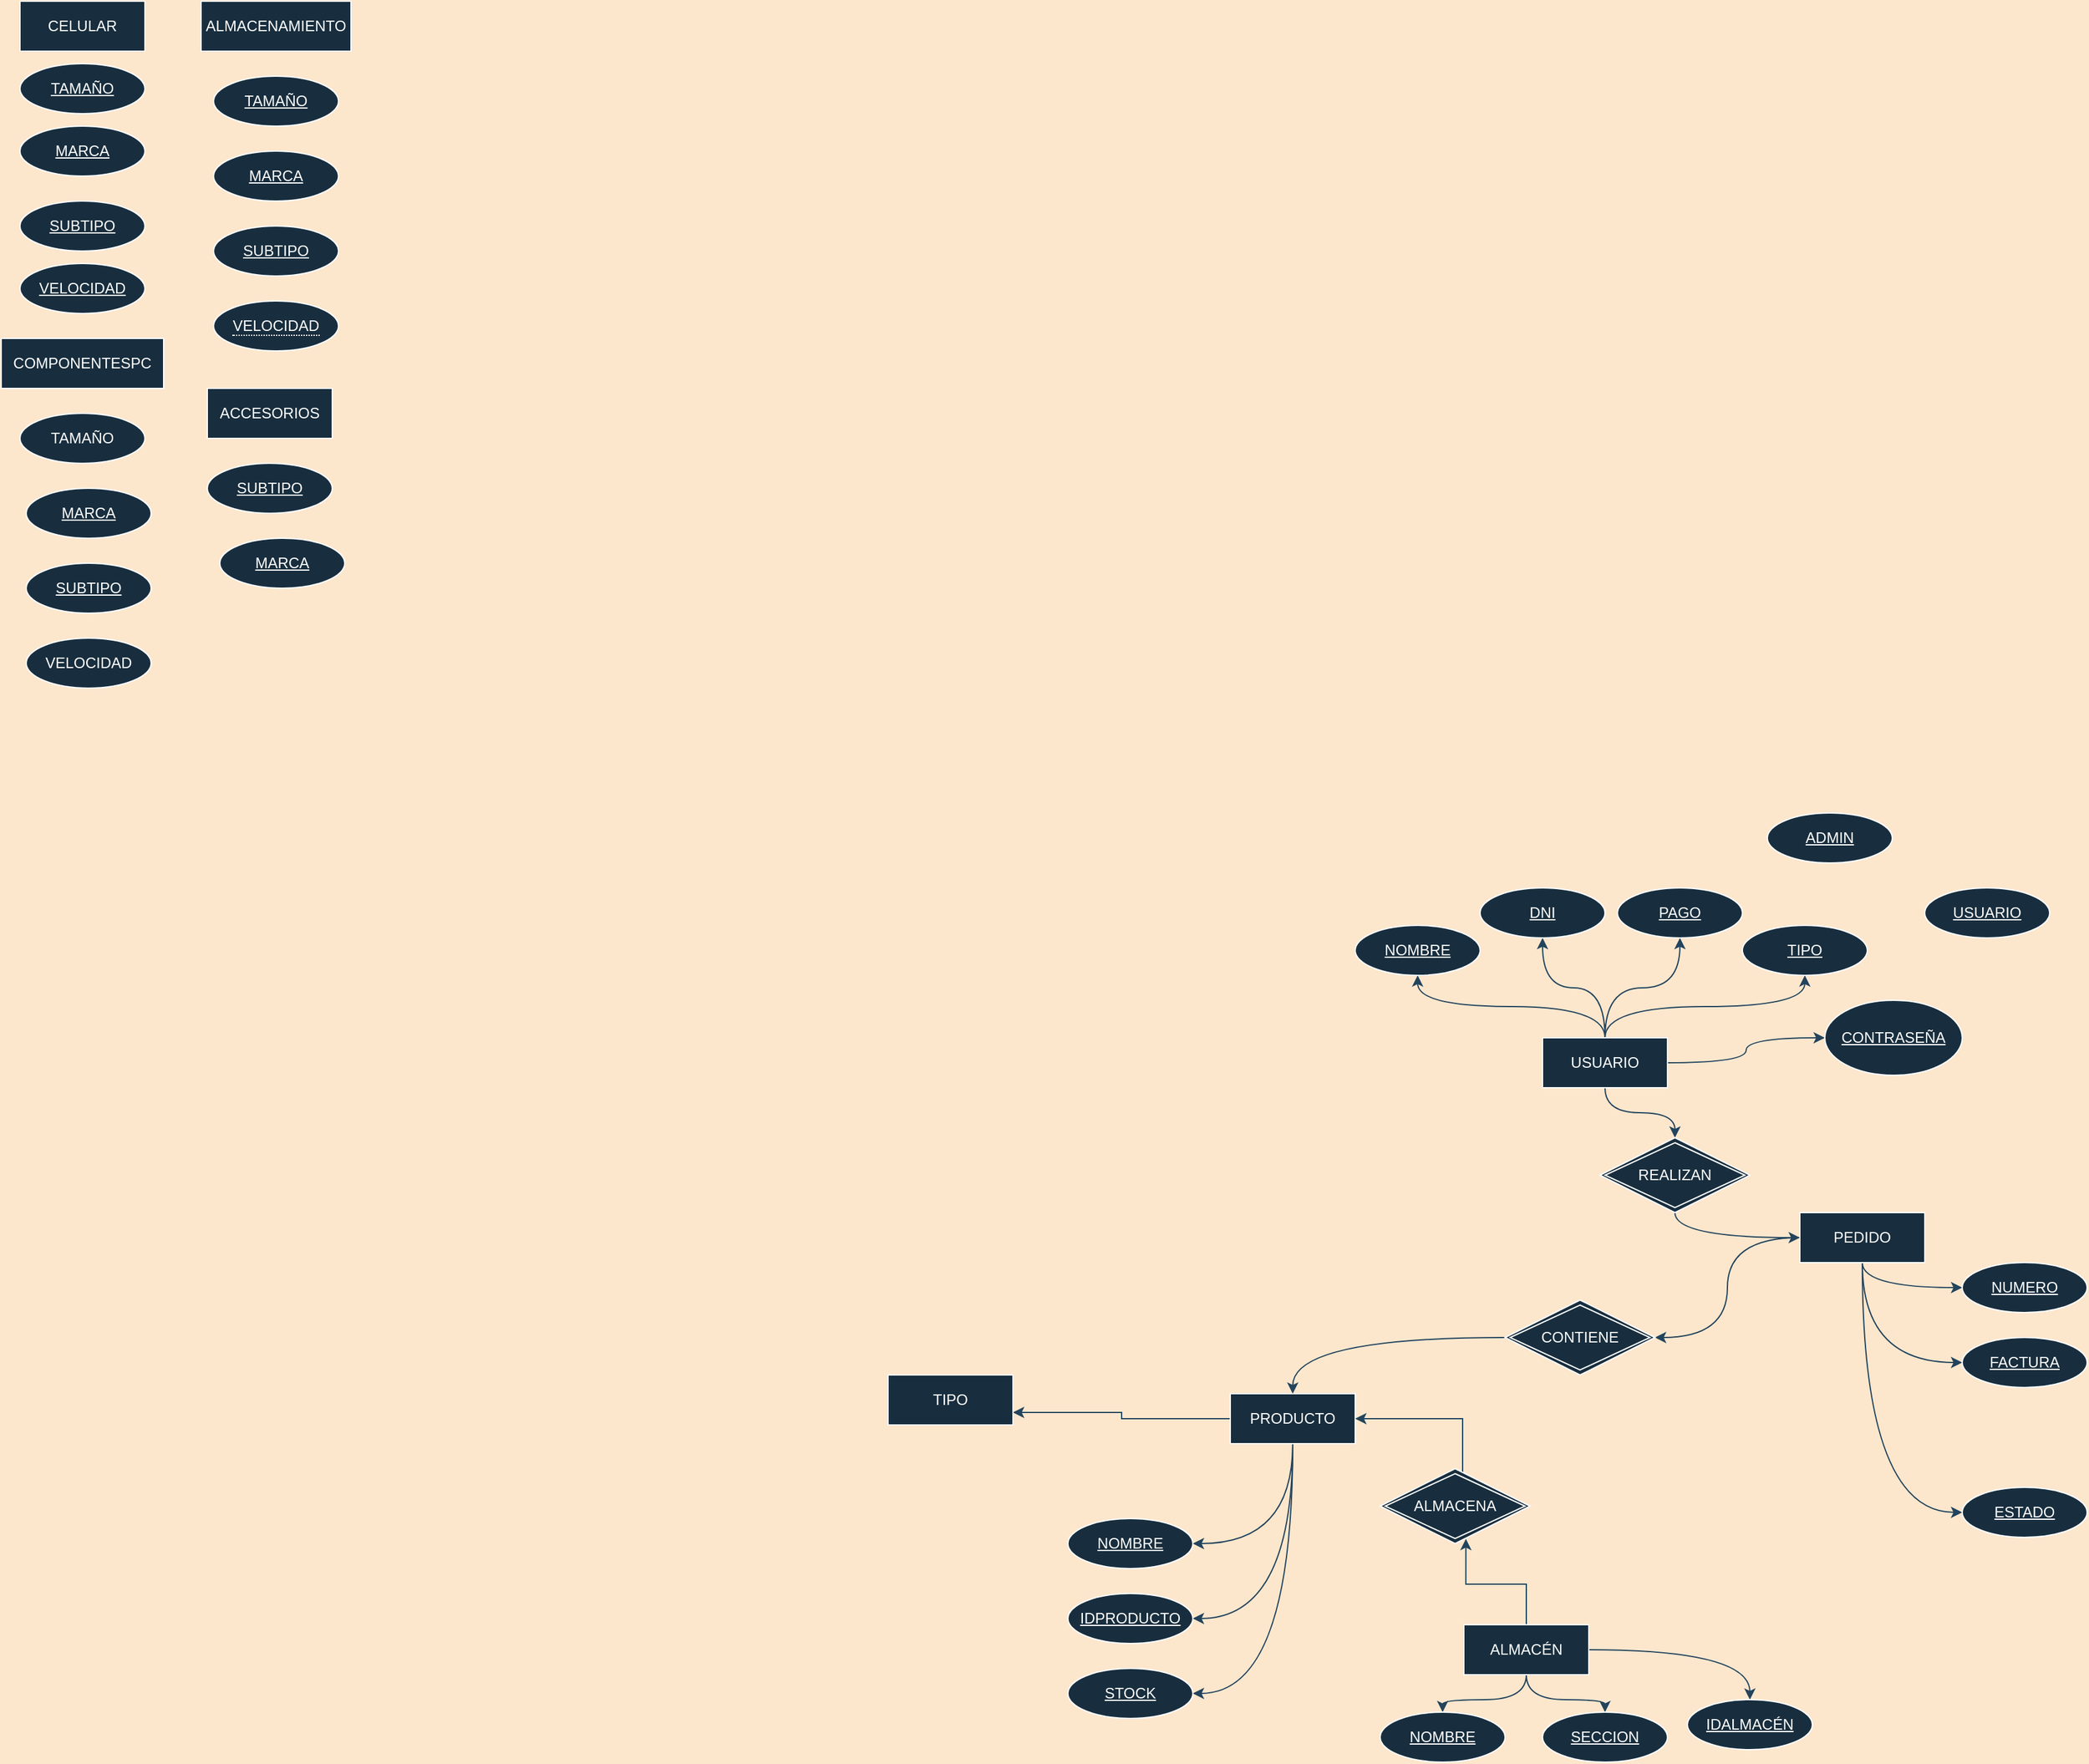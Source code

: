 <mxfile version="21.2.1" type="device">
  <diagram id="4J9Odv1D1_G9fiF6oLGb" name="Página-1">
    <mxGraphModel dx="4434" dy="3465" grid="1" gridSize="10" guides="1" tooltips="1" connect="1" arrows="1" fold="1" page="1" pageScale="1" pageWidth="3300" pageHeight="2339" background="#FCE7CD" math="0" shadow="0">
      <root>
        <mxCell id="0" />
        <mxCell id="1" parent="0" />
        <mxCell id="fo03Ym0XJVlhR6ltOmYm-57" style="edgeStyle=orthogonalEdgeStyle;rounded=0;orthogonalLoop=1;jettySize=auto;html=1;exitX=0.5;exitY=1;exitDx=0;exitDy=0;entryX=1;entryY=0.5;entryDx=0;entryDy=0;strokeColor=#23445D;curved=1;labelBackgroundColor=none;fontColor=default;" parent="1" source="fo03Ym0XJVlhR6ltOmYm-1" target="fo03Ym0XJVlhR6ltOmYm-29" edge="1">
          <mxGeometry relative="1" as="geometry" />
        </mxCell>
        <mxCell id="fo03Ym0XJVlhR6ltOmYm-58" style="edgeStyle=orthogonalEdgeStyle;rounded=0;orthogonalLoop=1;jettySize=auto;html=1;exitX=0.5;exitY=1;exitDx=0;exitDy=0;entryX=1;entryY=0.5;entryDx=0;entryDy=0;strokeColor=#23445D;curved=1;labelBackgroundColor=none;fontColor=default;" parent="1" source="fo03Ym0XJVlhR6ltOmYm-1" target="fo03Ym0XJVlhR6ltOmYm-25" edge="1">
          <mxGeometry relative="1" as="geometry" />
        </mxCell>
        <mxCell id="fo03Ym0XJVlhR6ltOmYm-59" style="edgeStyle=orthogonalEdgeStyle;rounded=0;orthogonalLoop=1;jettySize=auto;html=1;exitX=0.5;exitY=1;exitDx=0;exitDy=0;entryX=1;entryY=0.5;entryDx=0;entryDy=0;strokeColor=#23445D;curved=1;labelBackgroundColor=none;fontColor=default;" parent="1" source="fo03Ym0XJVlhR6ltOmYm-1" target="fo03Ym0XJVlhR6ltOmYm-27" edge="1">
          <mxGeometry relative="1" as="geometry" />
        </mxCell>
        <mxCell id="fR3uCbkrfoc3JrEml8d2-14" style="edgeStyle=orthogonalEdgeStyle;rounded=0;orthogonalLoop=1;jettySize=auto;html=1;entryX=1;entryY=0.75;entryDx=0;entryDy=0;strokeColor=#23445D;" edge="1" parent="1" source="fo03Ym0XJVlhR6ltOmYm-1" target="fR3uCbkrfoc3JrEml8d2-12">
          <mxGeometry relative="1" as="geometry" />
        </mxCell>
        <mxCell id="fo03Ym0XJVlhR6ltOmYm-1" value="PRODUCTO" style="whiteSpace=wrap;html=1;align=center;fillColor=#182E3E;strokeColor=#FFFFFF;fontColor=#FFFFFF;labelBackgroundColor=none;" parent="1" vertex="1">
          <mxGeometry x="614" y="565" width="100" height="40" as="geometry" />
        </mxCell>
        <mxCell id="fo03Ym0XJVlhR6ltOmYm-50" style="edgeStyle=orthogonalEdgeStyle;rounded=0;orthogonalLoop=1;jettySize=auto;html=1;exitX=0.5;exitY=1;exitDx=0;exitDy=0;entryX=0.5;entryY=0;entryDx=0;entryDy=0;strokeColor=#23445D;curved=1;labelBackgroundColor=none;fontColor=default;" parent="1" source="fo03Ym0XJVlhR6ltOmYm-2" target="fo03Ym0XJVlhR6ltOmYm-30" edge="1">
          <mxGeometry relative="1" as="geometry" />
        </mxCell>
        <mxCell id="fo03Ym0XJVlhR6ltOmYm-51" style="edgeStyle=orthogonalEdgeStyle;rounded=0;orthogonalLoop=1;jettySize=auto;html=1;exitX=0.5;exitY=1;exitDx=0;exitDy=0;entryX=0.5;entryY=0;entryDx=0;entryDy=0;strokeColor=#23445D;curved=1;labelBackgroundColor=none;fontColor=default;" parent="1" source="fo03Ym0XJVlhR6ltOmYm-2" target="fo03Ym0XJVlhR6ltOmYm-34" edge="1">
          <mxGeometry relative="1" as="geometry" />
        </mxCell>
        <mxCell id="fR3uCbkrfoc3JrEml8d2-2" style="edgeStyle=orthogonalEdgeStyle;rounded=0;orthogonalLoop=1;jettySize=auto;html=1;entryX=0.572;entryY=0.937;entryDx=0;entryDy=0;entryPerimeter=0;labelBackgroundColor=none;strokeColor=#23445D;fontColor=default;" edge="1" parent="1" source="fo03Ym0XJVlhR6ltOmYm-2" target="fo03Ym0XJVlhR6ltOmYm-64">
          <mxGeometry relative="1" as="geometry" />
        </mxCell>
        <mxCell id="fR3uCbkrfoc3JrEml8d2-9" style="edgeStyle=orthogonalEdgeStyle;rounded=0;orthogonalLoop=1;jettySize=auto;html=1;strokeColor=#23445D;curved=1;" edge="1" parent="1" source="fo03Ym0XJVlhR6ltOmYm-2" target="fR3uCbkrfoc3JrEml8d2-8">
          <mxGeometry relative="1" as="geometry" />
        </mxCell>
        <mxCell id="fo03Ym0XJVlhR6ltOmYm-2" value="ALMACÉN" style="whiteSpace=wrap;html=1;align=center;fillColor=#182E3E;strokeColor=#FFFFFF;fontColor=#FFFFFF;labelBackgroundColor=none;" parent="1" vertex="1">
          <mxGeometry x="801" y="750" width="100" height="40" as="geometry" />
        </mxCell>
        <mxCell id="fo03Ym0XJVlhR6ltOmYm-52" style="edgeStyle=orthogonalEdgeStyle;rounded=0;orthogonalLoop=1;jettySize=auto;html=1;exitX=0.5;exitY=1;exitDx=0;exitDy=0;entryX=0;entryY=0.5;entryDx=0;entryDy=0;strokeColor=#23445D;curved=1;labelBackgroundColor=none;fontColor=default;" parent="1" source="fo03Ym0XJVlhR6ltOmYm-3" target="fo03Ym0XJVlhR6ltOmYm-36" edge="1">
          <mxGeometry relative="1" as="geometry" />
        </mxCell>
        <mxCell id="fo03Ym0XJVlhR6ltOmYm-53" style="edgeStyle=orthogonalEdgeStyle;rounded=0;orthogonalLoop=1;jettySize=auto;html=1;exitX=0.5;exitY=1;exitDx=0;exitDy=0;entryX=0;entryY=0.5;entryDx=0;entryDy=0;strokeColor=#23445D;curved=1;labelBackgroundColor=none;fontColor=default;" parent="1" source="fo03Ym0XJVlhR6ltOmYm-3" target="fo03Ym0XJVlhR6ltOmYm-35" edge="1">
          <mxGeometry relative="1" as="geometry" />
        </mxCell>
        <mxCell id="fo03Ym0XJVlhR6ltOmYm-55" style="edgeStyle=orthogonalEdgeStyle;rounded=0;orthogonalLoop=1;jettySize=auto;html=1;exitX=0.5;exitY=1;exitDx=0;exitDy=0;entryX=0;entryY=0.5;entryDx=0;entryDy=0;strokeColor=#23445D;curved=1;labelBackgroundColor=none;fontColor=default;" parent="1" source="fo03Ym0XJVlhR6ltOmYm-3" target="fo03Ym0XJVlhR6ltOmYm-49" edge="1">
          <mxGeometry relative="1" as="geometry" />
        </mxCell>
        <mxCell id="fo03Ym0XJVlhR6ltOmYm-73" style="edgeStyle=orthogonalEdgeStyle;curved=1;rounded=0;orthogonalLoop=1;jettySize=auto;html=1;exitX=0;exitY=0.5;exitDx=0;exitDy=0;entryX=1;entryY=0.5;entryDx=0;entryDy=0;strokeColor=#23445D;labelBackgroundColor=none;fontColor=default;" parent="1" source="fo03Ym0XJVlhR6ltOmYm-3" target="fo03Ym0XJVlhR6ltOmYm-72" edge="1">
          <mxGeometry relative="1" as="geometry" />
        </mxCell>
        <mxCell id="fo03Ym0XJVlhR6ltOmYm-3" value="PEDIDO" style="whiteSpace=wrap;html=1;align=center;fillColor=#182E3E;strokeColor=#FFFFFF;fontColor=#FFFFFF;labelBackgroundColor=none;" parent="1" vertex="1">
          <mxGeometry x="1070" y="420" width="100" height="40" as="geometry" />
        </mxCell>
        <mxCell id="fo03Ym0XJVlhR6ltOmYm-60" style="edgeStyle=orthogonalEdgeStyle;curved=1;rounded=0;orthogonalLoop=1;jettySize=auto;html=1;exitX=0.5;exitY=0;exitDx=0;exitDy=0;entryX=0.5;entryY=1;entryDx=0;entryDy=0;strokeColor=#23445D;labelBackgroundColor=none;fontColor=default;" parent="1" source="fo03Ym0XJVlhR6ltOmYm-5" target="fo03Ym0XJVlhR6ltOmYm-38" edge="1">
          <mxGeometry relative="1" as="geometry" />
        </mxCell>
        <mxCell id="fo03Ym0XJVlhR6ltOmYm-61" style="edgeStyle=orthogonalEdgeStyle;curved=1;rounded=0;orthogonalLoop=1;jettySize=auto;html=1;exitX=0.5;exitY=0;exitDx=0;exitDy=0;entryX=0.5;entryY=1;entryDx=0;entryDy=0;strokeColor=#23445D;labelBackgroundColor=none;fontColor=default;" parent="1" source="fo03Ym0XJVlhR6ltOmYm-5" target="fo03Ym0XJVlhR6ltOmYm-39" edge="1">
          <mxGeometry relative="1" as="geometry" />
        </mxCell>
        <mxCell id="fo03Ym0XJVlhR6ltOmYm-62" style="edgeStyle=orthogonalEdgeStyle;curved=1;rounded=0;orthogonalLoop=1;jettySize=auto;html=1;exitX=0.5;exitY=0;exitDx=0;exitDy=0;entryX=0.5;entryY=1;entryDx=0;entryDy=0;strokeColor=#23445D;labelBackgroundColor=none;fontColor=default;" parent="1" source="fo03Ym0XJVlhR6ltOmYm-5" target="fo03Ym0XJVlhR6ltOmYm-40" edge="1">
          <mxGeometry relative="1" as="geometry" />
        </mxCell>
        <mxCell id="fo03Ym0XJVlhR6ltOmYm-63" style="edgeStyle=orthogonalEdgeStyle;curved=1;rounded=0;orthogonalLoop=1;jettySize=auto;html=1;exitX=0.5;exitY=0;exitDx=0;exitDy=0;entryX=0.5;entryY=1;entryDx=0;entryDy=0;strokeColor=#23445D;labelBackgroundColor=none;fontColor=default;" parent="1" source="fo03Ym0XJVlhR6ltOmYm-5" target="fo03Ym0XJVlhR6ltOmYm-41" edge="1">
          <mxGeometry relative="1" as="geometry" />
        </mxCell>
        <mxCell id="fo03Ym0XJVlhR6ltOmYm-68" style="edgeStyle=orthogonalEdgeStyle;curved=1;rounded=0;orthogonalLoop=1;jettySize=auto;html=1;exitX=0.5;exitY=1;exitDx=0;exitDy=0;entryX=0.5;entryY=0;entryDx=0;entryDy=0;strokeColor=#23445D;labelBackgroundColor=none;fontColor=default;" parent="1" source="fo03Ym0XJVlhR6ltOmYm-5" target="fo03Ym0XJVlhR6ltOmYm-67" edge="1">
          <mxGeometry relative="1" as="geometry" />
        </mxCell>
        <mxCell id="fR3uCbkrfoc3JrEml8d2-4" style="edgeStyle=orthogonalEdgeStyle;rounded=0;orthogonalLoop=1;jettySize=auto;html=1;curved=1;labelBackgroundColor=none;strokeColor=#23445D;fontColor=default;" edge="1" parent="1" source="fo03Ym0XJVlhR6ltOmYm-5" target="fR3uCbkrfoc3JrEml8d2-5">
          <mxGeometry relative="1" as="geometry">
            <mxPoint x="1150" y="280" as="targetPoint" />
          </mxGeometry>
        </mxCell>
        <mxCell id="fo03Ym0XJVlhR6ltOmYm-5" value="USUARIO" style="whiteSpace=wrap;html=1;align=center;fillColor=#182E3E;strokeColor=#FFFFFF;fontColor=#FFFFFF;labelBackgroundColor=none;" parent="1" vertex="1">
          <mxGeometry x="864" y="280" width="100" height="40" as="geometry" />
        </mxCell>
        <mxCell id="fo03Ym0XJVlhR6ltOmYm-6" value="CELULAR" style="whiteSpace=wrap;html=1;align=center;fillColor=#182E3E;strokeColor=#FFFFFF;fontColor=#FFFFFF;labelBackgroundColor=none;" parent="1" vertex="1">
          <mxGeometry x="-355" y="-550" width="100" height="40" as="geometry" />
        </mxCell>
        <mxCell id="fo03Ym0XJVlhR6ltOmYm-11" value="ACCESORIOS" style="whiteSpace=wrap;html=1;align=center;fillColor=#182E3E;strokeColor=#FFFFFF;fontColor=#FFFFFF;labelBackgroundColor=none;" parent="1" vertex="1">
          <mxGeometry x="-205" y="-240" width="100" height="40" as="geometry" />
        </mxCell>
        <mxCell id="fo03Ym0XJVlhR6ltOmYm-15" value="TAMAÑO" style="ellipse;whiteSpace=wrap;html=1;align=center;fillColor=#182E3E;strokeColor=#FFFFFF;fontColor=#FFFFFF;labelBackgroundColor=none;" parent="1" vertex="1">
          <mxGeometry x="-355" y="-220" width="100" height="40" as="geometry" />
        </mxCell>
        <mxCell id="fo03Ym0XJVlhR6ltOmYm-16" value="VELOCIDAD" style="ellipse;whiteSpace=wrap;html=1;align=center;fillColor=#182E3E;strokeColor=#FFFFFF;fontColor=#FFFFFF;labelBackgroundColor=none;" parent="1" vertex="1">
          <mxGeometry x="-350" y="-40" width="100" height="40" as="geometry" />
        </mxCell>
        <mxCell id="fo03Ym0XJVlhR6ltOmYm-17" value="TAMAÑO" style="ellipse;whiteSpace=wrap;html=1;align=center;fontStyle=4;fillColor=#182E3E;strokeColor=#FFFFFF;fontColor=#FFFFFF;labelBackgroundColor=none;" parent="1" vertex="1">
          <mxGeometry x="-200" y="-490" width="100" height="40" as="geometry" />
        </mxCell>
        <mxCell id="fo03Ym0XJVlhR6ltOmYm-18" value="MARCA" style="ellipse;whiteSpace=wrap;html=1;align=center;fontStyle=4;fillColor=#182E3E;strokeColor=#FFFFFF;fontColor=#FFFFFF;labelBackgroundColor=none;" parent="1" vertex="1">
          <mxGeometry x="-350" y="-160" width="100" height="40" as="geometry" />
        </mxCell>
        <mxCell id="fo03Ym0XJVlhR6ltOmYm-19" value="SUBTIPO" style="ellipse;whiteSpace=wrap;html=1;align=center;fontStyle=4;fillColor=#182E3E;strokeColor=#FFFFFF;fontColor=#FFFFFF;labelBackgroundColor=none;" parent="1" vertex="1">
          <mxGeometry x="-205" y="-180" width="100" height="40" as="geometry" />
        </mxCell>
        <mxCell id="fo03Ym0XJVlhR6ltOmYm-20" value="SUBTIPO" style="ellipse;whiteSpace=wrap;html=1;align=center;fontStyle=4;fillColor=#182E3E;strokeColor=#FFFFFF;fontColor=#FFFFFF;labelBackgroundColor=none;" parent="1" vertex="1">
          <mxGeometry x="-200" y="-370" width="100" height="40" as="geometry" />
        </mxCell>
        <mxCell id="fo03Ym0XJVlhR6ltOmYm-21" value="&lt;span style=&quot;border-bottom: 1px dotted&quot;&gt;VELOCIDAD&lt;/span&gt;" style="ellipse;whiteSpace=wrap;html=1;align=center;fillColor=#182E3E;strokeColor=#FFFFFF;fontColor=#FFFFFF;labelBackgroundColor=none;" parent="1" vertex="1">
          <mxGeometry x="-200" y="-310" width="100" height="40" as="geometry" />
        </mxCell>
        <mxCell id="fo03Ym0XJVlhR6ltOmYm-22" value="MARCA" style="ellipse;whiteSpace=wrap;html=1;align=center;fontStyle=4;fillColor=#182E3E;strokeColor=#FFFFFF;fontColor=#FFFFFF;labelBackgroundColor=none;" parent="1" vertex="1">
          <mxGeometry x="-200" y="-430" width="100" height="40" as="geometry" />
        </mxCell>
        <mxCell id="fo03Ym0XJVlhR6ltOmYm-23" value="SUBTIPO" style="ellipse;whiteSpace=wrap;html=1;align=center;fontStyle=4;fillColor=#182E3E;strokeColor=#FFFFFF;fontColor=#FFFFFF;labelBackgroundColor=none;" parent="1" vertex="1">
          <mxGeometry x="-350" y="-100" width="100" height="40" as="geometry" />
        </mxCell>
        <mxCell id="fo03Ym0XJVlhR6ltOmYm-24" value="MARCA" style="ellipse;whiteSpace=wrap;html=1;align=center;fontStyle=4;fillColor=#182E3E;strokeColor=#FFFFFF;fontColor=#FFFFFF;labelBackgroundColor=none;" parent="1" vertex="1">
          <mxGeometry x="-195" y="-120" width="100" height="40" as="geometry" />
        </mxCell>
        <mxCell id="fo03Ym0XJVlhR6ltOmYm-25" value="IDPRODUCTO" style="ellipse;whiteSpace=wrap;html=1;align=center;fontStyle=4;fillColor=#182E3E;strokeColor=#FFFFFF;fontColor=#FFFFFF;labelBackgroundColor=none;" parent="1" vertex="1">
          <mxGeometry x="484" y="725" width="100" height="40" as="geometry" />
        </mxCell>
        <mxCell id="fo03Ym0XJVlhR6ltOmYm-26" value="ALMACENAMIENTO" style="whiteSpace=wrap;html=1;align=center;fillColor=#182E3E;strokeColor=#FFFFFF;fontColor=#FFFFFF;labelBackgroundColor=none;" parent="1" vertex="1">
          <mxGeometry x="-210" y="-550" width="120" height="40" as="geometry" />
        </mxCell>
        <mxCell id="fo03Ym0XJVlhR6ltOmYm-27" value="STOCK" style="ellipse;whiteSpace=wrap;html=1;align=center;fontStyle=4;fillColor=#182E3E;strokeColor=#FFFFFF;fontColor=#FFFFFF;labelBackgroundColor=none;" parent="1" vertex="1">
          <mxGeometry x="484" y="785" width="100" height="40" as="geometry" />
        </mxCell>
        <mxCell id="fo03Ym0XJVlhR6ltOmYm-29" value="NOMBRE" style="ellipse;whiteSpace=wrap;html=1;align=center;fontStyle=4;fillColor=#182E3E;strokeColor=#FFFFFF;fontColor=#FFFFFF;labelBackgroundColor=none;" parent="1" vertex="1">
          <mxGeometry x="484" y="665" width="100" height="40" as="geometry" />
        </mxCell>
        <mxCell id="fo03Ym0XJVlhR6ltOmYm-30" value="NOMBRE" style="ellipse;whiteSpace=wrap;html=1;align=center;fontStyle=4;fillColor=#182E3E;strokeColor=#FFFFFF;fontColor=#FFFFFF;labelBackgroundColor=none;" parent="1" vertex="1">
          <mxGeometry x="734" y="820" width="100" height="40" as="geometry" />
        </mxCell>
        <mxCell id="fo03Ym0XJVlhR6ltOmYm-31" value="COMPONENTESPC" style="whiteSpace=wrap;html=1;align=center;fillColor=#182E3E;strokeColor=#FFFFFF;fontColor=#FFFFFF;labelBackgroundColor=none;" parent="1" vertex="1">
          <mxGeometry x="-370" y="-280" width="130" height="40" as="geometry" />
        </mxCell>
        <mxCell id="fo03Ym0XJVlhR6ltOmYm-34" value="SECCION" style="ellipse;whiteSpace=wrap;html=1;align=center;fontStyle=4;fillColor=#182E3E;strokeColor=#FFFFFF;fontColor=#FFFFFF;labelBackgroundColor=none;" parent="1" vertex="1">
          <mxGeometry x="864" y="820" width="100" height="40" as="geometry" />
        </mxCell>
        <mxCell id="fo03Ym0XJVlhR6ltOmYm-35" value="FACTURA" style="ellipse;whiteSpace=wrap;html=1;align=center;fontStyle=4;fillColor=#182E3E;strokeColor=#FFFFFF;fontColor=#FFFFFF;labelBackgroundColor=none;" parent="1" vertex="1">
          <mxGeometry x="1200" y="520" width="100" height="40" as="geometry" />
        </mxCell>
        <mxCell id="fo03Ym0XJVlhR6ltOmYm-36" value="NUMERO" style="ellipse;whiteSpace=wrap;html=1;align=center;fontStyle=4;fillColor=#182E3E;strokeColor=#FFFFFF;fontColor=#FFFFFF;labelBackgroundColor=none;" parent="1" vertex="1">
          <mxGeometry x="1200" y="460" width="100" height="40" as="geometry" />
        </mxCell>
        <mxCell id="fo03Ym0XJVlhR6ltOmYm-38" value="NOMBRE" style="ellipse;whiteSpace=wrap;html=1;align=center;fontStyle=4;fillColor=#182E3E;strokeColor=#FFFFFF;fontColor=#FFFFFF;labelBackgroundColor=none;" parent="1" vertex="1">
          <mxGeometry x="714" y="190" width="100" height="40" as="geometry" />
        </mxCell>
        <mxCell id="fo03Ym0XJVlhR6ltOmYm-39" value="DNI" style="ellipse;whiteSpace=wrap;html=1;align=center;fontStyle=4;fillColor=#182E3E;strokeColor=#FFFFFF;fontColor=#FFFFFF;labelBackgroundColor=none;" parent="1" vertex="1">
          <mxGeometry x="814" y="160" width="100" height="40" as="geometry" />
        </mxCell>
        <mxCell id="fo03Ym0XJVlhR6ltOmYm-40" value="PAGO" style="ellipse;whiteSpace=wrap;html=1;align=center;fontStyle=4;fillColor=#182E3E;strokeColor=#FFFFFF;fontColor=#FFFFFF;labelBackgroundColor=none;" parent="1" vertex="1">
          <mxGeometry x="924" y="160" width="100" height="40" as="geometry" />
        </mxCell>
        <mxCell id="fo03Ym0XJVlhR6ltOmYm-41" value="TIPO" style="ellipse;whiteSpace=wrap;html=1;align=center;fontStyle=4;fillColor=#182E3E;strokeColor=#FFFFFF;fontColor=#FFFFFF;labelBackgroundColor=none;" parent="1" vertex="1">
          <mxGeometry x="1024" y="190" width="100" height="40" as="geometry" />
        </mxCell>
        <mxCell id="fo03Ym0XJVlhR6ltOmYm-42" value="TAMAÑO" style="ellipse;whiteSpace=wrap;html=1;align=center;fontStyle=4;fillColor=#182E3E;strokeColor=#FFFFFF;fontColor=#FFFFFF;labelBackgroundColor=none;" parent="1" vertex="1">
          <mxGeometry x="-355" y="-500" width="100" height="40" as="geometry" />
        </mxCell>
        <mxCell id="fo03Ym0XJVlhR6ltOmYm-43" value="MARCA" style="ellipse;whiteSpace=wrap;html=1;align=center;fontStyle=4;fillColor=#182E3E;strokeColor=#FFFFFF;fontColor=#FFFFFF;labelBackgroundColor=none;" parent="1" vertex="1">
          <mxGeometry x="-355" y="-450" width="100" height="40" as="geometry" />
        </mxCell>
        <mxCell id="fo03Ym0XJVlhR6ltOmYm-47" value="VELOCIDAD" style="ellipse;whiteSpace=wrap;html=1;align=center;fontStyle=4;fillColor=#182E3E;strokeColor=#FFFFFF;fontColor=#FFFFFF;labelBackgroundColor=none;" parent="1" vertex="1">
          <mxGeometry x="-355" y="-340" width="100" height="40" as="geometry" />
        </mxCell>
        <mxCell id="fo03Ym0XJVlhR6ltOmYm-48" value="SUBTIPO" style="ellipse;whiteSpace=wrap;html=1;align=center;fontStyle=4;fillColor=#182E3E;strokeColor=#FFFFFF;fontColor=#FFFFFF;labelBackgroundColor=none;" parent="1" vertex="1">
          <mxGeometry x="-355" y="-390" width="100" height="40" as="geometry" />
        </mxCell>
        <mxCell id="fo03Ym0XJVlhR6ltOmYm-49" value="ESTADO" style="ellipse;whiteSpace=wrap;html=1;align=center;fontStyle=4;fillColor=#182E3E;strokeColor=#FFFFFF;fontColor=#FFFFFF;labelBackgroundColor=none;" parent="1" vertex="1">
          <mxGeometry x="1200" y="640" width="100" height="40" as="geometry" />
        </mxCell>
        <mxCell id="fR3uCbkrfoc3JrEml8d2-3" style="edgeStyle=orthogonalEdgeStyle;rounded=0;orthogonalLoop=1;jettySize=auto;html=1;entryX=1;entryY=0.5;entryDx=0;entryDy=0;labelBackgroundColor=none;strokeColor=#23445D;fontColor=default;" edge="1" parent="1" source="fo03Ym0XJVlhR6ltOmYm-64" target="fo03Ym0XJVlhR6ltOmYm-1">
          <mxGeometry relative="1" as="geometry">
            <Array as="points">
              <mxPoint x="800" y="585" />
            </Array>
          </mxGeometry>
        </mxCell>
        <mxCell id="fo03Ym0XJVlhR6ltOmYm-64" value="ALMACENA" style="shape=rhombus;double=1;perimeter=rhombusPerimeter;whiteSpace=wrap;html=1;align=center;strokeColor=#FFFFFF;fontColor=#FFFFFF;fillColor=#182E3E;labelBackgroundColor=none;" parent="1" vertex="1">
          <mxGeometry x="734" y="625" width="120" height="60" as="geometry" />
        </mxCell>
        <mxCell id="fo03Ym0XJVlhR6ltOmYm-69" style="edgeStyle=orthogonalEdgeStyle;curved=1;rounded=0;orthogonalLoop=1;jettySize=auto;html=1;exitX=0.5;exitY=1;exitDx=0;exitDy=0;entryX=0;entryY=0.5;entryDx=0;entryDy=0;strokeColor=#23445D;labelBackgroundColor=none;fontColor=default;" parent="1" source="fo03Ym0XJVlhR6ltOmYm-67" target="fo03Ym0XJVlhR6ltOmYm-3" edge="1">
          <mxGeometry relative="1" as="geometry" />
        </mxCell>
        <mxCell id="fo03Ym0XJVlhR6ltOmYm-67" value="REALIZAN" style="shape=rhombus;double=1;perimeter=rhombusPerimeter;whiteSpace=wrap;html=1;align=center;strokeColor=#FFFFFF;fontColor=#FFFFFF;fillColor=#182E3E;labelBackgroundColor=none;" parent="1" vertex="1">
          <mxGeometry x="910" y="360" width="120" height="60" as="geometry" />
        </mxCell>
        <mxCell id="fo03Ym0XJVlhR6ltOmYm-74" style="edgeStyle=orthogonalEdgeStyle;curved=1;rounded=0;orthogonalLoop=1;jettySize=auto;html=1;exitX=0;exitY=0.5;exitDx=0;exitDy=0;entryX=0.5;entryY=0;entryDx=0;entryDy=0;strokeColor=#23445D;labelBackgroundColor=none;fontColor=default;" parent="1" source="fo03Ym0XJVlhR6ltOmYm-72" target="fo03Ym0XJVlhR6ltOmYm-1" edge="1">
          <mxGeometry relative="1" as="geometry" />
        </mxCell>
        <mxCell id="fo03Ym0XJVlhR6ltOmYm-72" value="CONTIENE" style="shape=rhombus;double=1;perimeter=rhombusPerimeter;whiteSpace=wrap;html=1;align=center;strokeColor=#FFFFFF;fontColor=#FFFFFF;fillColor=#182E3E;labelBackgroundColor=none;" parent="1" vertex="1">
          <mxGeometry x="834" y="490" width="120" height="60" as="geometry" />
        </mxCell>
        <mxCell id="fR3uCbkrfoc3JrEml8d2-5" value="CONTRASEÑA" style="ellipse;whiteSpace=wrap;html=1;align=center;fontStyle=4;fillColor=#182E3E;strokeColor=#FFFFFF;fontColor=#FFFFFF;labelBackgroundColor=none;" vertex="1" parent="1">
          <mxGeometry x="1090" y="250" width="110" height="60" as="geometry" />
        </mxCell>
        <mxCell id="fR3uCbkrfoc3JrEml8d2-8" value="IDALMACÉN" style="ellipse;whiteSpace=wrap;html=1;align=center;fontStyle=4;fillColor=#182E3E;strokeColor=#FFFFFF;fontColor=#FFFFFF;labelBackgroundColor=none;" vertex="1" parent="1">
          <mxGeometry x="980" y="810" width="100" height="40" as="geometry" />
        </mxCell>
        <mxCell id="fR3uCbkrfoc3JrEml8d2-12" value="TIPO" style="whiteSpace=wrap;html=1;align=center;fillColor=#182E3E;strokeColor=#FFFFFF;fontColor=#FFFFFF;labelBackgroundColor=none;" vertex="1" parent="1">
          <mxGeometry x="340" y="550" width="100" height="40" as="geometry" />
        </mxCell>
        <mxCell id="fR3uCbkrfoc3JrEml8d2-20" value="USUARIO" style="ellipse;whiteSpace=wrap;html=1;align=center;fontStyle=4;fillColor=#182E3E;strokeColor=#FFFFFF;fontColor=#FFFFFF;labelBackgroundColor=none;" vertex="1" parent="1">
          <mxGeometry x="1170" y="160" width="100" height="40" as="geometry" />
        </mxCell>
        <mxCell id="fR3uCbkrfoc3JrEml8d2-21" value="ADMIN" style="ellipse;whiteSpace=wrap;html=1;align=center;fontStyle=4;fillColor=#182E3E;strokeColor=#FFFFFF;fontColor=#FFFFFF;labelBackgroundColor=none;" vertex="1" parent="1">
          <mxGeometry x="1044" y="100" width="100" height="40" as="geometry" />
        </mxCell>
      </root>
    </mxGraphModel>
  </diagram>
</mxfile>
